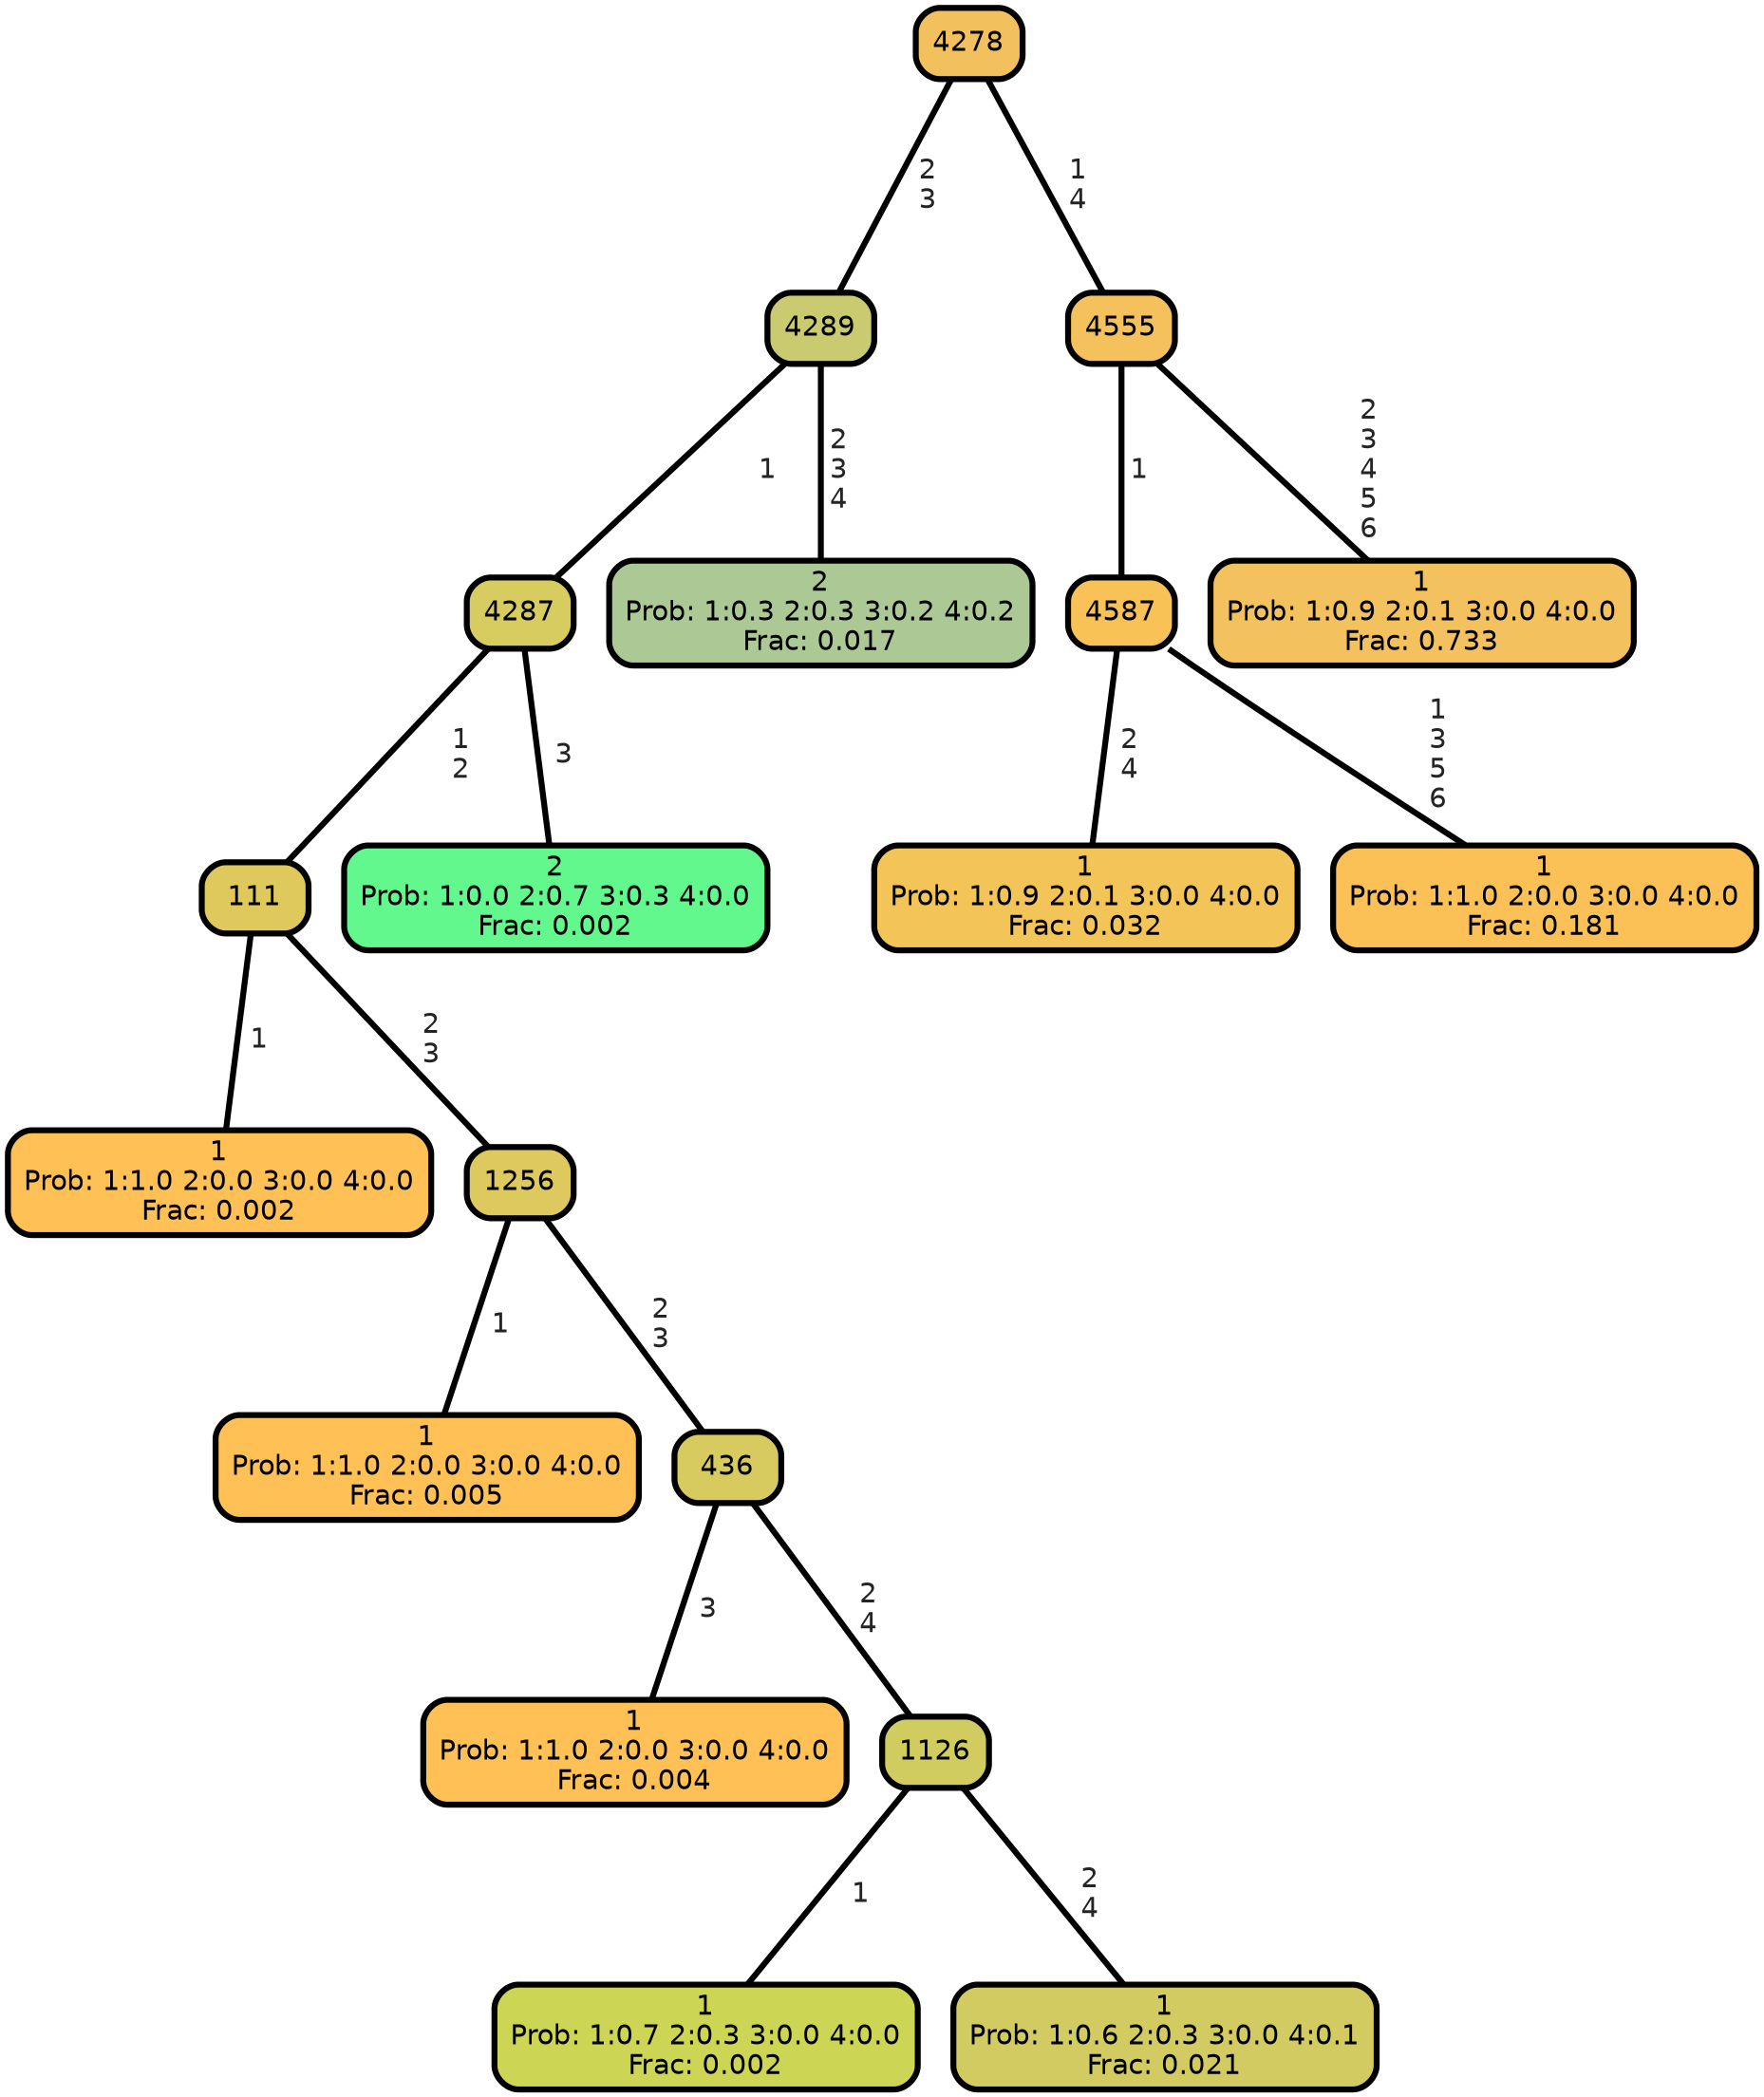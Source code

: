 graph Tree {
node [shape=box, style="filled, rounded",color="black",penwidth="3",fontcolor="black",                 fontname=helvetica] ;
graph [ranksep="0 equally", splines=straight,                 bgcolor=transparent, dpi=200] ;
edge [fontname=helvetica, fontweight=bold,fontcolor=grey14,color=black] ;
0 [label="1
Prob: 1:1.0 2:0.0 3:0.0 4:0.0
Frac: 0.002", fillcolor="#ffc155"] ;
1 [label="111", fillcolor="#dfc85c"] ;
2 [label="1
Prob: 1:1.0 2:0.0 3:0.0 4:0.0
Frac: 0.005", fillcolor="#ffc155"] ;
3 [label="1256", fillcolor="#ddc95d"] ;
4 [label="1
Prob: 1:1.0 2:0.0 3:0.0 4:0.0
Frac: 0.004", fillcolor="#ffc155"] ;
5 [label="436", fillcolor="#d7cb5f"] ;
6 [label="1
Prob: 1:0.7 2:0.3 3:0.0 4:0.0
Frac: 0.002", fillcolor="#cdd555"] ;
7 [label="1126", fillcolor="#d0cc60"] ;
8 [label="1
Prob: 1:0.6 2:0.3 3:0.0 4:0.1
Frac: 0.021", fillcolor="#d1cb62"] ;
9 [label="4287", fillcolor="#d7cc60"] ;
10 [label="2
Prob: 1:0.0 2:0.7 3:0.3 4:0.0
Frac: 0.002", fillcolor="#63f88d"] ;
11 [label="4289", fillcolor="#cacb70"] ;
12 [label="2
Prob: 1:0.3 2:0.3 3:0.2 4:0.2
Frac: 0.017", fillcolor="#acc995"] ;
13 [label="4278", fillcolor="#f2c15d"] ;
14 [label="1
Prob: 1:0.9 2:0.1 3:0.0 4:0.0
Frac: 0.032", fillcolor="#f3c559"] ;
15 [label="4587", fillcolor="#f9c256"] ;
16 [label="1
Prob: 1:1.0 2:0.0 3:0.0 4:0.0
Frac: 0.181", fillcolor="#fbc156"] ;
17 [label="4555", fillcolor="#f4c15c"] ;
18 [label="1
Prob: 1:0.9 2:0.1 3:0.0 4:0.0
Frac: 0.733", fillcolor="#f3c15e"] ;
1 -- 0 [label=" 1",penwidth=3] ;
1 -- 3 [label=" 2\n 3",penwidth=3] ;
3 -- 2 [label=" 1",penwidth=3] ;
3 -- 5 [label=" 2\n 3",penwidth=3] ;
5 -- 4 [label=" 3",penwidth=3] ;
5 -- 7 [label=" 2\n 4",penwidth=3] ;
7 -- 6 [label=" 1",penwidth=3] ;
7 -- 8 [label=" 2\n 4",penwidth=3] ;
9 -- 1 [label=" 1\n 2",penwidth=3] ;
9 -- 10 [label=" 3",penwidth=3] ;
11 -- 9 [label=" 1",penwidth=3] ;
11 -- 12 [label=" 2\n 3\n 4",penwidth=3] ;
13 -- 11 [label=" 2\n 3",penwidth=3] ;
13 -- 17 [label=" 1\n 4",penwidth=3] ;
15 -- 14 [label=" 2\n 4",penwidth=3] ;
15 -- 16 [label=" 1\n 3\n 5\n 6",penwidth=3] ;
17 -- 15 [label=" 1",penwidth=3] ;
17 -- 18 [label=" 2\n 3\n 4\n 5\n 6",penwidth=3] ;
{rank = same;}}